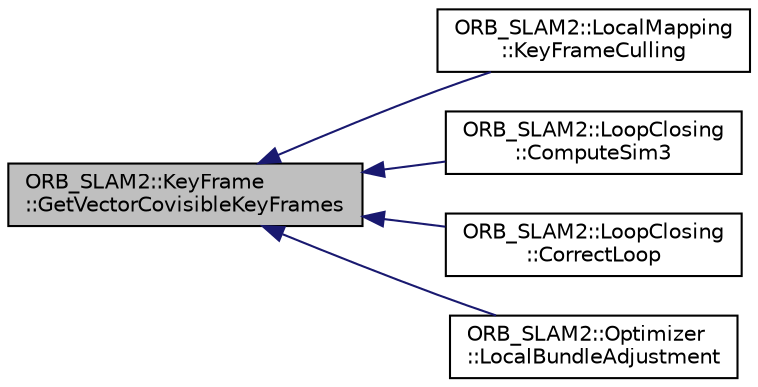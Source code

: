 digraph "ORB_SLAM2::KeyFrame::GetVectorCovisibleKeyFrames"
{
  edge [fontname="Helvetica",fontsize="10",labelfontname="Helvetica",labelfontsize="10"];
  node [fontname="Helvetica",fontsize="10",shape=record];
  rankdir="LR";
  Node88 [label="ORB_SLAM2::KeyFrame\l::GetVectorCovisibleKeyFrames",height=0.2,width=0.4,color="black", fillcolor="grey75", style="filled", fontcolor="black"];
  Node88 -> Node89 [dir="back",color="midnightblue",fontsize="10",style="solid"];
  Node89 [label="ORB_SLAM2::LocalMapping\l::KeyFrameCulling",height=0.2,width=0.4,color="black", fillcolor="white", style="filled",URL="$class_o_r_b___s_l_a_m2_1_1_local_mapping.html#aca73e5b4bace436b235dfa9c9a522b19",tooltip="关键帧剔除 "];
  Node88 -> Node90 [dir="back",color="midnightblue",fontsize="10",style="solid"];
  Node90 [label="ORB_SLAM2::LoopClosing\l::ComputeSim3",height=0.2,width=0.4,color="black", fillcolor="white", style="filled",URL="$class_o_r_b___s_l_a_m2_1_1_loop_closing.html#ab4fcf814eed5b5dd2aec96454561b078",tooltip="计算当前帧与闭环帧的Sim3变换等 "];
  Node88 -> Node91 [dir="back",color="midnightblue",fontsize="10",style="solid"];
  Node91 [label="ORB_SLAM2::LoopClosing\l::CorrectLoop",height=0.2,width=0.4,color="black", fillcolor="white", style="filled",URL="$class_o_r_b___s_l_a_m2_1_1_loop_closing.html#aa007e0678582ec0de5d71280d23af540",tooltip="闭环 "];
  Node88 -> Node92 [dir="back",color="midnightblue",fontsize="10",style="solid"];
  Node92 [label="ORB_SLAM2::Optimizer\l::LocalBundleAdjustment",height=0.2,width=0.4,color="black", fillcolor="white", style="filled",URL="$class_o_r_b___s_l_a_m2_1_1_optimizer.html#ab70e0b4f366b65a0c1ae8b2def19d339",tooltip="Local Bundle Adjustment. "];
}
